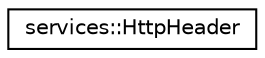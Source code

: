digraph "Graphical Class Hierarchy"
{
 // INTERACTIVE_SVG=YES
  edge [fontname="Helvetica",fontsize="10",labelfontname="Helvetica",labelfontsize="10"];
  node [fontname="Helvetica",fontsize="10",shape=record];
  rankdir="LR";
  Node0 [label="services::HttpHeader",height=0.2,width=0.4,color="black", fillcolor="white", style="filled",URL="$df/dab/classservices_1_1_http_header.html"];
}
